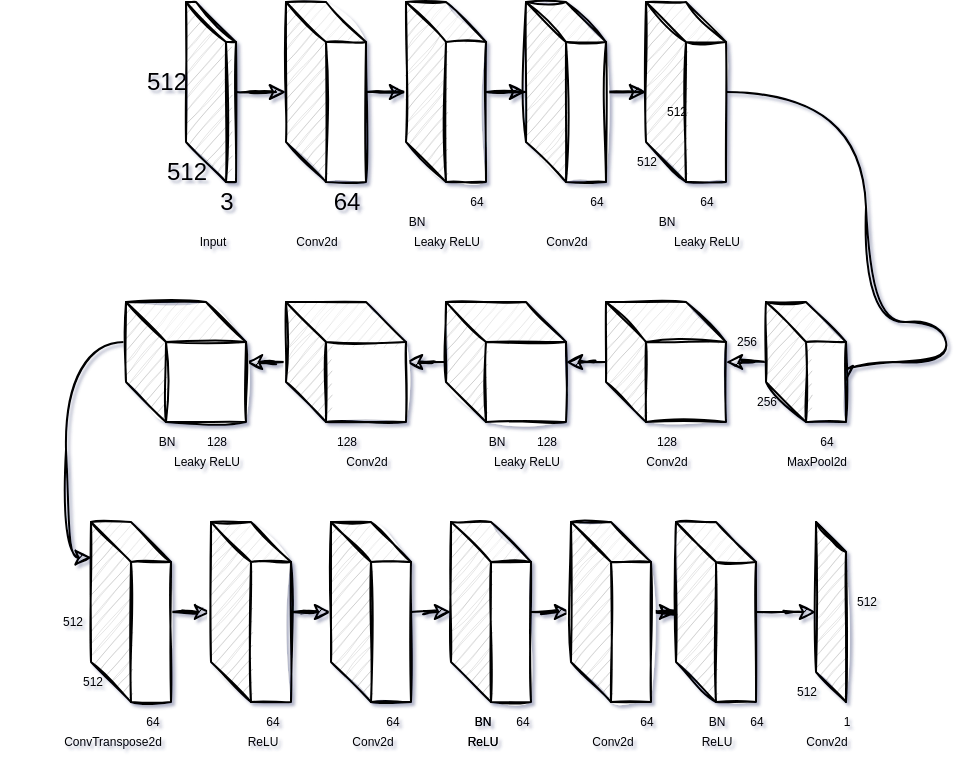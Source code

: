<mxfile version="14.0.3" type="github">
  <diagram id="K4I6_uIa_C2dmjRzj60m" name="第 1 页">
    <mxGraphModel dx="1640" dy="473" grid="1" gridSize="10" guides="1" tooltips="1" connect="1" arrows="1" fold="1" page="1" pageScale="1" pageWidth="827" pageHeight="1169" background="none" math="0" shadow="1">
      <root>
        <mxCell id="0" />
        <mxCell id="1" parent="0" />
        <mxCell id="gtzaTPpwpM-55rcOBDIw-10" value="" style="edgeStyle=orthogonalEdgeStyle;rounded=0;sketch=1;orthogonalLoop=1;jettySize=auto;html=1;" edge="1" parent="1" source="gtzaTPpwpM-55rcOBDIw-1" target="gtzaTPpwpM-55rcOBDIw-9">
          <mxGeometry relative="1" as="geometry" />
        </mxCell>
        <mxCell id="gtzaTPpwpM-55rcOBDIw-1" value="" style="shape=cube;whiteSpace=wrap;html=1;boundedLbl=1;backgroundOutline=1;darkOpacity=0.05;darkOpacity2=0.1;sketch=1;" vertex="1" parent="1">
          <mxGeometry x="-50" y="190" width="40" height="90" as="geometry" />
        </mxCell>
        <mxCell id="gtzaTPpwpM-55rcOBDIw-8" value="" style="edgeStyle=orthogonalEdgeStyle;rounded=0;sketch=1;orthogonalLoop=1;jettySize=auto;html=1;" edge="1" parent="1" source="gtzaTPpwpM-55rcOBDIw-3" target="gtzaTPpwpM-55rcOBDIw-1">
          <mxGeometry relative="1" as="geometry" />
        </mxCell>
        <mxCell id="gtzaTPpwpM-55rcOBDIw-3" value="" style="shape=cube;whiteSpace=wrap;html=1;boundedLbl=1;backgroundOutline=1;darkOpacity=0.05;darkOpacity2=0.1;sketch=1;" vertex="1" parent="1">
          <mxGeometry x="-100" y="190" width="25" height="90" as="geometry" />
        </mxCell>
        <mxCell id="gtzaTPpwpM-55rcOBDIw-4" value="512" style="text;html=1;align=center;verticalAlign=middle;resizable=0;points=[];autosize=1;" vertex="1" parent="1">
          <mxGeometry x="-130" y="220" width="40" height="20" as="geometry" />
        </mxCell>
        <mxCell id="gtzaTPpwpM-55rcOBDIw-5" value="512" style="text;html=1;align=center;verticalAlign=middle;resizable=0;points=[];autosize=1;" vertex="1" parent="1">
          <mxGeometry x="-120" y="265" width="40" height="20" as="geometry" />
        </mxCell>
        <mxCell id="gtzaTPpwpM-55rcOBDIw-6" value="3" style="text;html=1;align=center;verticalAlign=middle;resizable=0;points=[];autosize=1;" vertex="1" parent="1">
          <mxGeometry x="-90" y="280" width="20" height="20" as="geometry" />
        </mxCell>
        <mxCell id="gtzaTPpwpM-55rcOBDIw-7" value="64" style="text;html=1;align=center;verticalAlign=middle;resizable=0;points=[];autosize=1;" vertex="1" parent="1">
          <mxGeometry x="-35" y="280" width="30" height="20" as="geometry" />
        </mxCell>
        <mxCell id="gtzaTPpwpM-55rcOBDIw-20" value="" style="edgeStyle=orthogonalEdgeStyle;rounded=0;sketch=1;orthogonalLoop=1;jettySize=auto;html=1;fontSize=6;" edge="1" parent="1" source="gtzaTPpwpM-55rcOBDIw-9" target="gtzaTPpwpM-55rcOBDIw-19">
          <mxGeometry relative="1" as="geometry" />
        </mxCell>
        <mxCell id="gtzaTPpwpM-55rcOBDIw-9" value="" style="shape=cube;whiteSpace=wrap;html=1;boundedLbl=1;backgroundOutline=1;darkOpacity=0.05;darkOpacity2=0.1;sketch=1;" vertex="1" parent="1">
          <mxGeometry x="10" y="190" width="40" height="90" as="geometry" />
        </mxCell>
        <mxCell id="gtzaTPpwpM-55rcOBDIw-15" value="64" style="text;html=1;align=center;verticalAlign=middle;resizable=0;points=[];autosize=1;fontSize=6;" vertex="1" parent="1">
          <mxGeometry x="30" y="285" width="30" height="10" as="geometry" />
        </mxCell>
        <mxCell id="gtzaTPpwpM-55rcOBDIw-28" value="" style="edgeStyle=orthogonalEdgeStyle;rounded=0;sketch=1;orthogonalLoop=1;jettySize=auto;html=1;fontSize=6;" edge="1" parent="1" source="gtzaTPpwpM-55rcOBDIw-19" target="gtzaTPpwpM-55rcOBDIw-27">
          <mxGeometry relative="1" as="geometry" />
        </mxCell>
        <mxCell id="gtzaTPpwpM-55rcOBDIw-19" value="" style="shape=cube;whiteSpace=wrap;html=1;boundedLbl=1;backgroundOutline=1;darkOpacity=0.05;darkOpacity2=0.1;sketch=1;" vertex="1" parent="1">
          <mxGeometry x="70" y="190" width="40" height="90" as="geometry" />
        </mxCell>
        <mxCell id="gtzaTPpwpM-55rcOBDIw-21" value="64" style="text;html=1;align=center;verticalAlign=middle;resizable=0;points=[];autosize=1;fontSize=6;" vertex="1" parent="1">
          <mxGeometry x="90" y="285" width="30" height="10" as="geometry" />
        </mxCell>
        <mxCell id="gtzaTPpwpM-55rcOBDIw-22" value="Input" style="text;html=1;align=center;verticalAlign=middle;resizable=0;points=[];autosize=1;fontSize=6;" vertex="1" parent="1">
          <mxGeometry x="-107.5" y="305" width="40" height="10" as="geometry" />
        </mxCell>
        <mxCell id="gtzaTPpwpM-55rcOBDIw-23" value="Conv2d" style="text;html=1;align=center;verticalAlign=middle;resizable=0;points=[];autosize=1;fontSize=6;" vertex="1" parent="1">
          <mxGeometry x="-65" y="305" width="60" height="10" as="geometry" />
        </mxCell>
        <mxCell id="gtzaTPpwpM-55rcOBDIw-24" value="Leaky ReLU" style="text;html=1;align=center;verticalAlign=middle;resizable=0;points=[];autosize=1;fontSize=6;" vertex="1" parent="1">
          <mxGeometry x="-10" y="305" width="80" height="10" as="geometry" />
        </mxCell>
        <mxCell id="gtzaTPpwpM-55rcOBDIw-25" value="BN" style="text;html=1;align=center;verticalAlign=middle;resizable=0;points=[];autosize=1;fontSize=6;" vertex="1" parent="1">
          <mxGeometry y="295" width="30" height="10" as="geometry" />
        </mxCell>
        <mxCell id="gtzaTPpwpM-55rcOBDIw-26" value="Conv2d" style="text;html=1;align=center;verticalAlign=middle;resizable=0;points=[];autosize=1;fontSize=6;" vertex="1" parent="1">
          <mxGeometry x="60" y="305" width="60" height="10" as="geometry" />
        </mxCell>
        <mxCell id="gtzaTPpwpM-55rcOBDIw-38" style="edgeStyle=orthogonalEdgeStyle;curved=1;rounded=0;sketch=1;orthogonalLoop=1;jettySize=auto;html=1;fontSize=6;entryX=0;entryY=0;entryDx=40;entryDy=40;entryPerimeter=0;" edge="1" parent="1" source="gtzaTPpwpM-55rcOBDIw-27" target="gtzaTPpwpM-55rcOBDIw-39">
          <mxGeometry relative="1" as="geometry">
            <mxPoint x="180" y="350" as="targetPoint" />
            <Array as="points">
              <mxPoint x="240" y="235" />
              <mxPoint x="240" y="350" />
              <mxPoint x="280" y="350" />
              <mxPoint x="280" y="370" />
            </Array>
          </mxGeometry>
        </mxCell>
        <mxCell id="gtzaTPpwpM-55rcOBDIw-27" value="" style="shape=cube;whiteSpace=wrap;html=1;boundedLbl=1;backgroundOutline=1;darkOpacity=0.05;darkOpacity2=0.1;sketch=1;" vertex="1" parent="1">
          <mxGeometry x="130" y="190" width="40" height="90" as="geometry" />
        </mxCell>
        <mxCell id="gtzaTPpwpM-55rcOBDIw-29" value="BN" style="text;html=1;align=center;verticalAlign=middle;resizable=0;points=[];autosize=1;fontSize=6;" vertex="1" parent="1">
          <mxGeometry x="125" y="295" width="30" height="10" as="geometry" />
        </mxCell>
        <mxCell id="gtzaTPpwpM-55rcOBDIw-30" value="Leaky ReLU" style="text;html=1;align=center;verticalAlign=middle;resizable=0;points=[];autosize=1;fontSize=6;" vertex="1" parent="1">
          <mxGeometry x="120" y="305" width="80" height="10" as="geometry" />
        </mxCell>
        <mxCell id="gtzaTPpwpM-55rcOBDIw-31" value="64" style="text;html=1;align=center;verticalAlign=middle;resizable=0;points=[];autosize=1;fontSize=6;" vertex="1" parent="1">
          <mxGeometry x="145" y="285" width="30" height="10" as="geometry" />
        </mxCell>
        <mxCell id="gtzaTPpwpM-55rcOBDIw-32" value="512" style="text;html=1;align=center;verticalAlign=middle;resizable=0;points=[];autosize=1;fontSize=6;" vertex="1" parent="1">
          <mxGeometry x="110" y="265" width="40" height="10" as="geometry" />
        </mxCell>
        <mxCell id="gtzaTPpwpM-55rcOBDIw-33" value="512" style="text;html=1;align=center;verticalAlign=middle;resizable=0;points=[];autosize=1;fontSize=6;" vertex="1" parent="1">
          <mxGeometry x="125" y="240" width="40" height="10" as="geometry" />
        </mxCell>
        <mxCell id="gtzaTPpwpM-55rcOBDIw-47" value="" style="edgeStyle=orthogonalEdgeStyle;curved=1;rounded=0;sketch=1;orthogonalLoop=1;jettySize=auto;html=1;fontSize=6;" edge="1" parent="1" source="gtzaTPpwpM-55rcOBDIw-39" target="gtzaTPpwpM-55rcOBDIw-46">
          <mxGeometry relative="1" as="geometry" />
        </mxCell>
        <mxCell id="gtzaTPpwpM-55rcOBDIw-39" value="" style="shape=cube;whiteSpace=wrap;html=1;boundedLbl=1;backgroundOutline=1;darkOpacity=0.05;darkOpacity2=0.1;sketch=1;" vertex="1" parent="1">
          <mxGeometry x="190" y="340" width="40" height="60" as="geometry" />
        </mxCell>
        <mxCell id="gtzaTPpwpM-55rcOBDIw-40" value="256" style="text;html=1;align=center;verticalAlign=middle;resizable=0;points=[];autosize=1;fontSize=6;" vertex="1" parent="1">
          <mxGeometry x="160" y="355" width="40" height="10" as="geometry" />
        </mxCell>
        <mxCell id="gtzaTPpwpM-55rcOBDIw-41" value="256" style="text;html=1;align=center;verticalAlign=middle;resizable=0;points=[];autosize=1;fontSize=6;" vertex="1" parent="1">
          <mxGeometry x="170" y="385" width="40" height="10" as="geometry" />
        </mxCell>
        <mxCell id="gtzaTPpwpM-55rcOBDIw-42" value="64" style="text;html=1;align=center;verticalAlign=middle;resizable=0;points=[];autosize=1;fontSize=6;" vertex="1" parent="1">
          <mxGeometry x="205" y="405" width="30" height="10" as="geometry" />
        </mxCell>
        <mxCell id="gtzaTPpwpM-55rcOBDIw-43" value="MaxPool2d" style="text;html=1;align=center;verticalAlign=middle;resizable=0;points=[];autosize=1;fontSize=6;" vertex="1" parent="1">
          <mxGeometry x="175" y="415" width="80" height="10" as="geometry" />
        </mxCell>
        <mxCell id="gtzaTPpwpM-55rcOBDIw-51" value="" style="edgeStyle=orthogonalEdgeStyle;curved=1;rounded=0;sketch=1;orthogonalLoop=1;jettySize=auto;html=1;fontSize=6;" edge="1" parent="1" source="gtzaTPpwpM-55rcOBDIw-46" target="gtzaTPpwpM-55rcOBDIw-50">
          <mxGeometry relative="1" as="geometry" />
        </mxCell>
        <mxCell id="gtzaTPpwpM-55rcOBDIw-46" value="" style="shape=cube;whiteSpace=wrap;html=1;boundedLbl=1;backgroundOutline=1;darkOpacity=0.05;darkOpacity2=0.1;sketch=1;" vertex="1" parent="1">
          <mxGeometry x="110" y="340" width="60" height="60" as="geometry" />
        </mxCell>
        <mxCell id="gtzaTPpwpM-55rcOBDIw-48" value="128" style="text;html=1;align=center;verticalAlign=middle;resizable=0;points=[];autosize=1;fontSize=6;" vertex="1" parent="1">
          <mxGeometry x="120" y="405" width="40" height="10" as="geometry" />
        </mxCell>
        <mxCell id="gtzaTPpwpM-55rcOBDIw-49" value="Conv2d" style="text;html=1;align=center;verticalAlign=middle;resizable=0;points=[];autosize=1;fontSize=6;" vertex="1" parent="1">
          <mxGeometry x="110" y="415" width="60" height="10" as="geometry" />
        </mxCell>
        <mxCell id="gtzaTPpwpM-55rcOBDIw-53" value="" style="edgeStyle=orthogonalEdgeStyle;curved=1;rounded=0;sketch=1;orthogonalLoop=1;jettySize=auto;html=1;fontSize=6;" edge="1" parent="1" source="gtzaTPpwpM-55rcOBDIw-50" target="gtzaTPpwpM-55rcOBDIw-52">
          <mxGeometry relative="1" as="geometry" />
        </mxCell>
        <mxCell id="gtzaTPpwpM-55rcOBDIw-50" value="" style="shape=cube;whiteSpace=wrap;html=1;boundedLbl=1;backgroundOutline=1;darkOpacity=0.05;darkOpacity2=0.1;sketch=1;" vertex="1" parent="1">
          <mxGeometry x="30" y="340" width="60" height="60" as="geometry" />
        </mxCell>
        <mxCell id="gtzaTPpwpM-55rcOBDIw-55" value="" style="edgeStyle=orthogonalEdgeStyle;curved=1;rounded=0;sketch=1;orthogonalLoop=1;jettySize=auto;html=1;fontSize=6;" edge="1" parent="1" source="gtzaTPpwpM-55rcOBDIw-52" target="gtzaTPpwpM-55rcOBDIw-54">
          <mxGeometry relative="1" as="geometry" />
        </mxCell>
        <mxCell id="gtzaTPpwpM-55rcOBDIw-52" value="" style="shape=cube;whiteSpace=wrap;html=1;boundedLbl=1;backgroundOutline=1;darkOpacity=0.05;darkOpacity2=0.1;sketch=1;" vertex="1" parent="1">
          <mxGeometry x="-50" y="340" width="60" height="60" as="geometry" />
        </mxCell>
        <mxCell id="gtzaTPpwpM-55rcOBDIw-65" style="edgeStyle=orthogonalEdgeStyle;curved=1;rounded=0;sketch=1;orthogonalLoop=1;jettySize=auto;html=1;entryX=0.007;entryY=0.198;entryDx=0;entryDy=0;entryPerimeter=0;fontSize=6;exitX=0;exitY=0;exitDx=0;exitDy=20;exitPerimeter=0;" edge="1" parent="1" source="gtzaTPpwpM-55rcOBDIw-54" target="gtzaTPpwpM-55rcOBDIw-64">
          <mxGeometry relative="1" as="geometry">
            <Array as="points">
              <mxPoint x="-160" y="360" />
              <mxPoint x="-160" y="468" />
            </Array>
          </mxGeometry>
        </mxCell>
        <mxCell id="gtzaTPpwpM-55rcOBDIw-54" value="" style="shape=cube;whiteSpace=wrap;html=1;boundedLbl=1;backgroundOutline=1;darkOpacity=0.05;darkOpacity2=0.1;sketch=1;" vertex="1" parent="1">
          <mxGeometry x="-130" y="340" width="60" height="60" as="geometry" />
        </mxCell>
        <mxCell id="gtzaTPpwpM-55rcOBDIw-56" value="128" style="text;html=1;align=center;verticalAlign=middle;resizable=0;points=[];autosize=1;fontSize=6;" vertex="1" parent="1">
          <mxGeometry x="60" y="405" width="40" height="10" as="geometry" />
        </mxCell>
        <mxCell id="gtzaTPpwpM-55rcOBDIw-57" value="128" style="text;html=1;align=center;verticalAlign=middle;resizable=0;points=[];autosize=1;fontSize=6;" vertex="1" parent="1">
          <mxGeometry x="-40" y="405" width="40" height="10" as="geometry" />
        </mxCell>
        <mxCell id="gtzaTPpwpM-55rcOBDIw-58" value="128" style="text;html=1;align=center;verticalAlign=middle;resizable=0;points=[];autosize=1;fontSize=6;" vertex="1" parent="1">
          <mxGeometry x="-105" y="405" width="40" height="10" as="geometry" />
        </mxCell>
        <mxCell id="gtzaTPpwpM-55rcOBDIw-59" value="Leaky ReLU" style="text;html=1;align=center;verticalAlign=middle;resizable=0;points=[];autosize=1;fontSize=6;" vertex="1" parent="1">
          <mxGeometry x="30" y="415" width="80" height="10" as="geometry" />
        </mxCell>
        <mxCell id="gtzaTPpwpM-55rcOBDIw-60" value="Conv2d" style="text;html=1;align=center;verticalAlign=middle;resizable=0;points=[];autosize=1;fontSize=6;" vertex="1" parent="1">
          <mxGeometry x="-40" y="415" width="60" height="10" as="geometry" />
        </mxCell>
        <mxCell id="gtzaTPpwpM-55rcOBDIw-61" value="Leaky ReLU" style="text;html=1;align=center;verticalAlign=middle;resizable=0;points=[];autosize=1;fontSize=6;" vertex="1" parent="1">
          <mxGeometry x="-130" y="415" width="80" height="10" as="geometry" />
        </mxCell>
        <mxCell id="gtzaTPpwpM-55rcOBDIw-62" value="BN" style="text;html=1;align=center;verticalAlign=middle;resizable=0;points=[];autosize=1;fontSize=6;" vertex="1" parent="1">
          <mxGeometry x="40" y="405" width="30" height="10" as="geometry" />
        </mxCell>
        <mxCell id="gtzaTPpwpM-55rcOBDIw-63" value="BN" style="text;html=1;align=center;verticalAlign=middle;resizable=0;points=[];autosize=1;fontSize=6;" vertex="1" parent="1">
          <mxGeometry x="-125" y="405" width="30" height="10" as="geometry" />
        </mxCell>
        <mxCell id="gtzaTPpwpM-55rcOBDIw-72" value="" style="edgeStyle=orthogonalEdgeStyle;curved=1;rounded=0;sketch=1;orthogonalLoop=1;jettySize=auto;html=1;fontSize=6;" edge="1" parent="1" source="gtzaTPpwpM-55rcOBDIw-64" target="gtzaTPpwpM-55rcOBDIw-71">
          <mxGeometry relative="1" as="geometry" />
        </mxCell>
        <mxCell id="gtzaTPpwpM-55rcOBDIw-64" value="" style="shape=cube;whiteSpace=wrap;html=1;boundedLbl=1;backgroundOutline=1;darkOpacity=0.05;darkOpacity2=0.1;sketch=1;" vertex="1" parent="1">
          <mxGeometry x="-147.5" y="450" width="40" height="90" as="geometry" />
        </mxCell>
        <mxCell id="gtzaTPpwpM-55rcOBDIw-66" value="64" style="text;html=1;align=center;verticalAlign=middle;resizable=0;points=[];autosize=1;fontSize=6;" vertex="1" parent="1">
          <mxGeometry x="-132.5" y="545" width="30" height="10" as="geometry" />
        </mxCell>
        <mxCell id="gtzaTPpwpM-55rcOBDIw-67" value="512" style="text;html=1;align=center;verticalAlign=middle;resizable=0;points=[];autosize=1;fontSize=6;" vertex="1" parent="1">
          <mxGeometry x="-167.5" y="525" width="40" height="10" as="geometry" />
        </mxCell>
        <mxCell id="gtzaTPpwpM-55rcOBDIw-68" value="512" style="text;html=1;align=center;verticalAlign=middle;resizable=0;points=[];autosize=1;fontSize=6;" vertex="1" parent="1">
          <mxGeometry x="-177.5" y="495" width="40" height="10" as="geometry" />
        </mxCell>
        <mxCell id="gtzaTPpwpM-55rcOBDIw-70" value="ConvTranspose2d" style="text;html=1;align=center;verticalAlign=middle;resizable=0;points=[];autosize=1;fontSize=6;" vertex="1" parent="1">
          <mxGeometry x="-192.5" y="555" width="110" height="10" as="geometry" />
        </mxCell>
        <mxCell id="gtzaTPpwpM-55rcOBDIw-76" value="" style="edgeStyle=orthogonalEdgeStyle;curved=1;rounded=0;sketch=1;orthogonalLoop=1;jettySize=auto;html=1;fontSize=6;" edge="1" parent="1" source="gtzaTPpwpM-55rcOBDIw-71" target="gtzaTPpwpM-55rcOBDIw-75">
          <mxGeometry relative="1" as="geometry" />
        </mxCell>
        <mxCell id="gtzaTPpwpM-55rcOBDIw-71" value="" style="shape=cube;whiteSpace=wrap;html=1;boundedLbl=1;backgroundOutline=1;darkOpacity=0.05;darkOpacity2=0.1;sketch=1;" vertex="1" parent="1">
          <mxGeometry x="-87.5" y="450" width="40" height="90" as="geometry" />
        </mxCell>
        <mxCell id="gtzaTPpwpM-55rcOBDIw-73" value="ReLU" style="text;html=1;align=center;verticalAlign=middle;resizable=0;points=[];autosize=1;fontSize=6;" vertex="1" parent="1">
          <mxGeometry x="-87.5" y="555" width="50" height="10" as="geometry" />
        </mxCell>
        <mxCell id="gtzaTPpwpM-55rcOBDIw-74" value="64" style="text;html=1;align=center;verticalAlign=middle;resizable=0;points=[];autosize=1;fontSize=6;" vertex="1" parent="1">
          <mxGeometry x="-72.5" y="545" width="30" height="10" as="geometry" />
        </mxCell>
        <mxCell id="gtzaTPpwpM-55rcOBDIw-80" value="" style="edgeStyle=orthogonalEdgeStyle;curved=1;rounded=0;sketch=1;orthogonalLoop=1;jettySize=auto;html=1;fontSize=6;" edge="1" parent="1" source="gtzaTPpwpM-55rcOBDIw-75" target="gtzaTPpwpM-55rcOBDIw-79">
          <mxGeometry relative="1" as="geometry" />
        </mxCell>
        <mxCell id="gtzaTPpwpM-55rcOBDIw-75" value="" style="shape=cube;whiteSpace=wrap;html=1;boundedLbl=1;backgroundOutline=1;darkOpacity=0.05;darkOpacity2=0.1;sketch=1;" vertex="1" parent="1">
          <mxGeometry x="-27.5" y="450" width="40" height="90" as="geometry" />
        </mxCell>
        <mxCell id="gtzaTPpwpM-55rcOBDIw-77" value="64" style="text;html=1;align=center;verticalAlign=middle;resizable=0;points=[];autosize=1;fontSize=6;" vertex="1" parent="1">
          <mxGeometry x="-12.5" y="545" width="30" height="10" as="geometry" />
        </mxCell>
        <mxCell id="gtzaTPpwpM-55rcOBDIw-78" value="Conv2d" style="text;html=1;align=center;verticalAlign=middle;resizable=0;points=[];autosize=1;fontSize=6;" vertex="1" parent="1">
          <mxGeometry x="-37.5" y="555" width="60" height="10" as="geometry" />
        </mxCell>
        <mxCell id="gtzaTPpwpM-55rcOBDIw-85" value="" style="edgeStyle=orthogonalEdgeStyle;curved=1;rounded=0;sketch=1;orthogonalLoop=1;jettySize=auto;html=1;fontSize=6;" edge="1" parent="1" source="gtzaTPpwpM-55rcOBDIw-79" target="gtzaTPpwpM-55rcOBDIw-84">
          <mxGeometry relative="1" as="geometry" />
        </mxCell>
        <mxCell id="gtzaTPpwpM-55rcOBDIw-79" value="" style="shape=cube;whiteSpace=wrap;html=1;boundedLbl=1;backgroundOutline=1;darkOpacity=0.05;darkOpacity2=0.1;sketch=1;" vertex="1" parent="1">
          <mxGeometry x="32.5" y="450" width="40" height="90" as="geometry" />
        </mxCell>
        <mxCell id="gtzaTPpwpM-55rcOBDIw-81" value="64" style="text;html=1;align=center;verticalAlign=middle;resizable=0;points=[];autosize=1;fontSize=6;" vertex="1" parent="1">
          <mxGeometry x="52.5" y="545" width="30" height="10" as="geometry" />
        </mxCell>
        <mxCell id="gtzaTPpwpM-55rcOBDIw-82" value="ReLU" style="text;html=1;align=center;verticalAlign=middle;resizable=0;points=[];autosize=1;fontSize=6;" vertex="1" parent="1">
          <mxGeometry x="22.5" y="555" width="50" height="10" as="geometry" />
        </mxCell>
        <mxCell id="gtzaTPpwpM-55rcOBDIw-83" value="BN" style="text;html=1;align=center;verticalAlign=middle;resizable=0;points=[];autosize=1;fontSize=6;" vertex="1" parent="1">
          <mxGeometry x="32.5" y="545" width="30" height="10" as="geometry" />
        </mxCell>
        <mxCell id="gtzaTPpwpM-55rcOBDIw-89" value="" style="edgeStyle=orthogonalEdgeStyle;curved=1;rounded=0;sketch=1;orthogonalLoop=1;jettySize=auto;html=1;fontSize=6;" edge="1" parent="1" source="gtzaTPpwpM-55rcOBDIw-84" target="gtzaTPpwpM-55rcOBDIw-88">
          <mxGeometry relative="1" as="geometry" />
        </mxCell>
        <mxCell id="gtzaTPpwpM-55rcOBDIw-84" value="" style="shape=cube;whiteSpace=wrap;html=1;boundedLbl=1;backgroundOutline=1;darkOpacity=0.05;darkOpacity2=0.1;sketch=1;" vertex="1" parent="1">
          <mxGeometry x="92.5" y="450" width="40" height="90" as="geometry" />
        </mxCell>
        <mxCell id="gtzaTPpwpM-55rcOBDIw-86" value="64" style="text;html=1;align=center;verticalAlign=middle;resizable=0;points=[];autosize=1;fontSize=6;" vertex="1" parent="1">
          <mxGeometry x="115" y="545" width="30" height="10" as="geometry" />
        </mxCell>
        <mxCell id="gtzaTPpwpM-55rcOBDIw-87" value="Conv2d" style="text;html=1;align=center;verticalAlign=middle;resizable=0;points=[];autosize=1;fontSize=6;" vertex="1" parent="1">
          <mxGeometry x="82.5" y="555" width="60" height="10" as="geometry" />
        </mxCell>
        <mxCell id="gtzaTPpwpM-55rcOBDIw-98" value="" style="edgeStyle=orthogonalEdgeStyle;curved=1;rounded=0;sketch=1;orthogonalLoop=1;jettySize=auto;html=1;fontSize=6;" edge="1" parent="1" source="gtzaTPpwpM-55rcOBDIw-88" target="gtzaTPpwpM-55rcOBDIw-97">
          <mxGeometry relative="1" as="geometry" />
        </mxCell>
        <mxCell id="gtzaTPpwpM-55rcOBDIw-88" value="" style="shape=cube;whiteSpace=wrap;html=1;boundedLbl=1;backgroundOutline=1;darkOpacity=0.05;darkOpacity2=0.1;sketch=1;" vertex="1" parent="1">
          <mxGeometry x="145" y="450" width="40" height="90" as="geometry" />
        </mxCell>
        <mxCell id="gtzaTPpwpM-55rcOBDIw-92" value="BN" style="text;html=1;align=center;verticalAlign=middle;resizable=0;points=[];autosize=1;fontSize=6;" vertex="1" parent="1">
          <mxGeometry x="32.5" y="545" width="30" height="10" as="geometry" />
        </mxCell>
        <mxCell id="gtzaTPpwpM-55rcOBDIw-93" value="ReLU" style="text;html=1;align=center;verticalAlign=middle;resizable=0;points=[];autosize=1;fontSize=6;" vertex="1" parent="1">
          <mxGeometry x="22.5" y="555" width="50" height="10" as="geometry" />
        </mxCell>
        <mxCell id="gtzaTPpwpM-55rcOBDIw-94" value="64" style="text;html=1;align=center;verticalAlign=middle;resizable=0;points=[];autosize=1;fontSize=6;" vertex="1" parent="1">
          <mxGeometry x="170" y="545" width="30" height="10" as="geometry" />
        </mxCell>
        <mxCell id="gtzaTPpwpM-55rcOBDIw-95" value="BN" style="text;html=1;align=center;verticalAlign=middle;resizable=0;points=[];autosize=1;fontSize=6;" vertex="1" parent="1">
          <mxGeometry x="150" y="545" width="30" height="10" as="geometry" />
        </mxCell>
        <mxCell id="gtzaTPpwpM-55rcOBDIw-96" value="ReLU" style="text;html=1;align=center;verticalAlign=middle;resizable=0;points=[];autosize=1;fontSize=6;" vertex="1" parent="1">
          <mxGeometry x="140" y="555" width="50" height="10" as="geometry" />
        </mxCell>
        <mxCell id="gtzaTPpwpM-55rcOBDIw-97" value="" style="shape=cube;whiteSpace=wrap;html=1;boundedLbl=1;backgroundOutline=1;darkOpacity=0.05;darkOpacity2=0.1;sketch=1;" vertex="1" parent="1">
          <mxGeometry x="215" y="450" width="15" height="90" as="geometry" />
        </mxCell>
        <mxCell id="gtzaTPpwpM-55rcOBDIw-99" value="Conv2d" style="text;html=1;align=center;verticalAlign=middle;resizable=0;points=[];autosize=1;fontSize=6;" vertex="1" parent="1">
          <mxGeometry x="190" y="555" width="60" height="10" as="geometry" />
        </mxCell>
        <mxCell id="gtzaTPpwpM-55rcOBDIw-100" value="1" style="text;html=1;align=center;verticalAlign=middle;resizable=0;points=[];autosize=1;fontSize=6;" vertex="1" parent="1">
          <mxGeometry x="220" y="545" width="20" height="10" as="geometry" />
        </mxCell>
        <mxCell id="gtzaTPpwpM-55rcOBDIw-101" value="512" style="text;html=1;align=center;verticalAlign=middle;resizable=0;points=[];autosize=1;fontSize=6;" vertex="1" parent="1">
          <mxGeometry x="190" y="530" width="40" height="10" as="geometry" />
        </mxCell>
        <mxCell id="gtzaTPpwpM-55rcOBDIw-102" value="512" style="text;html=1;align=center;verticalAlign=middle;resizable=0;points=[];autosize=1;fontSize=6;" vertex="1" parent="1">
          <mxGeometry x="220" y="485" width="40" height="10" as="geometry" />
        </mxCell>
      </root>
    </mxGraphModel>
  </diagram>
</mxfile>

